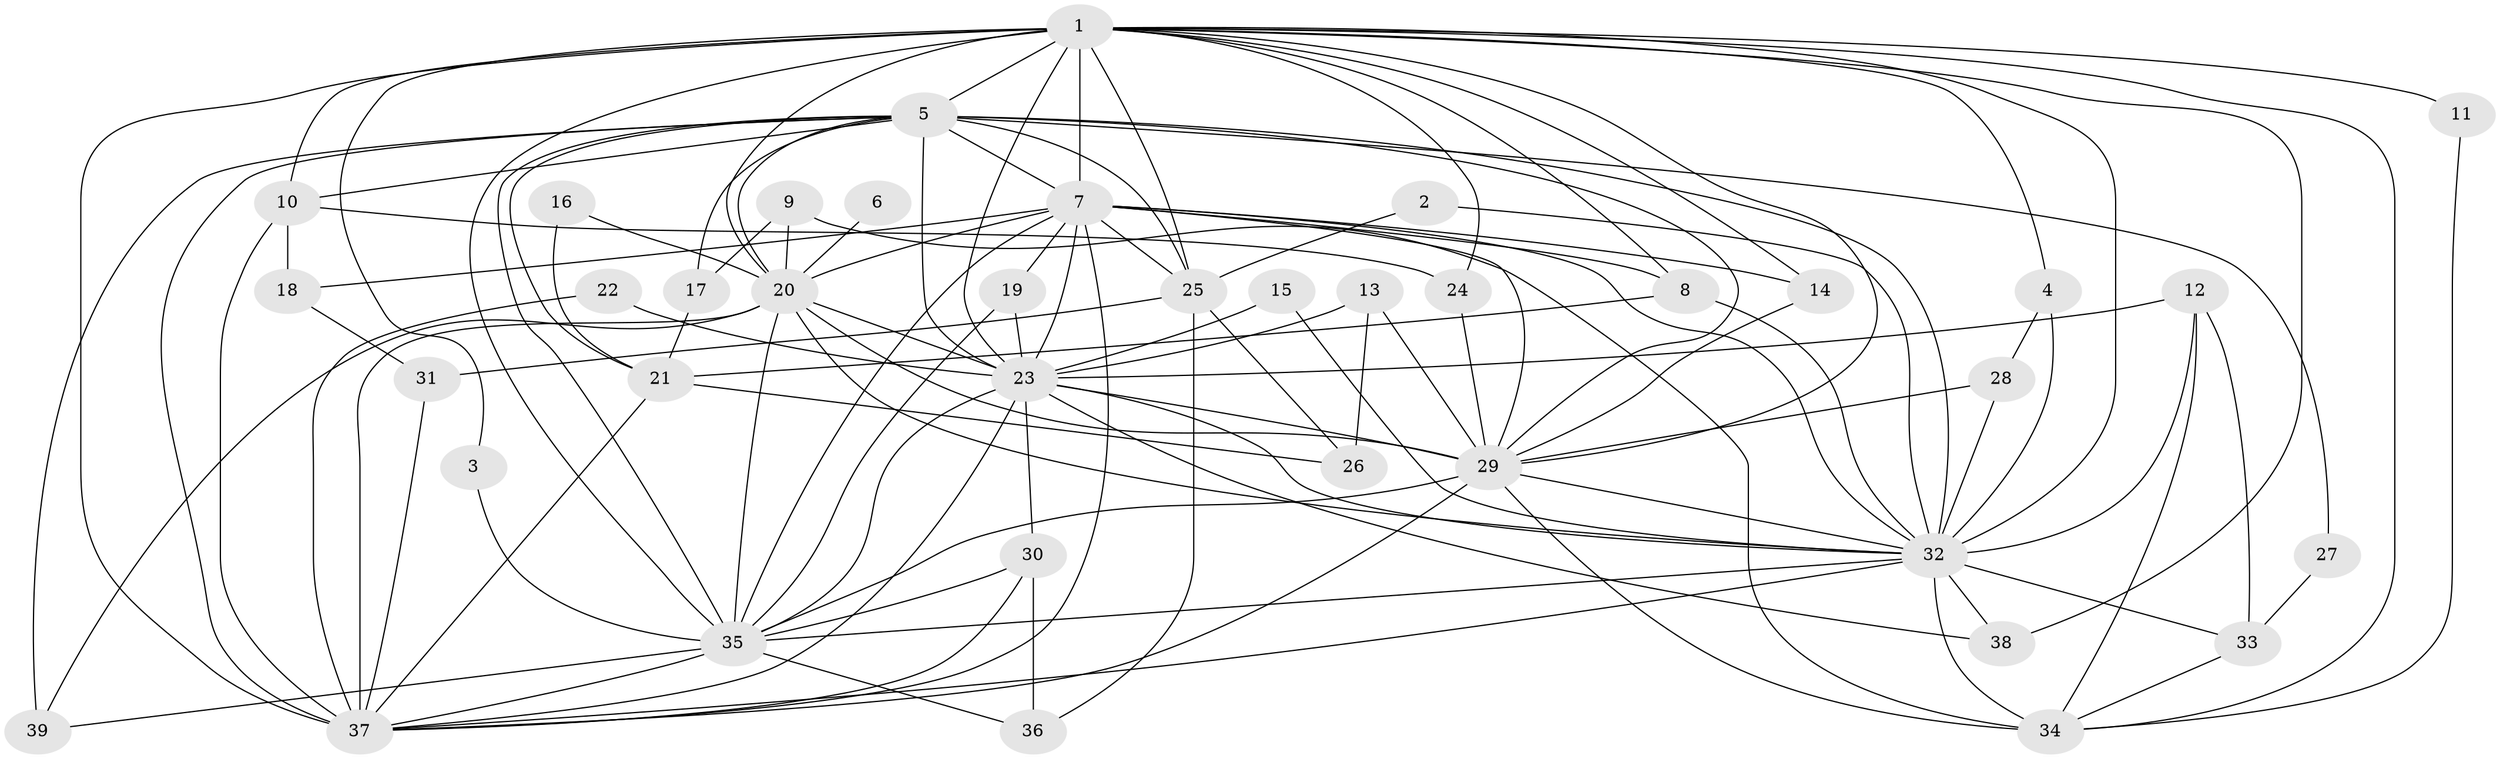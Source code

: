 // original degree distribution, {21: 0.012987012987012988, 20: 0.012987012987012988, 18: 0.025974025974025976, 19: 0.012987012987012988, 15: 0.012987012987012988, 17: 0.03896103896103896, 16: 0.012987012987012988, 2: 0.5714285714285714, 8: 0.025974025974025976, 4: 0.07792207792207792, 3: 0.16883116883116883, 6: 0.012987012987012988, 7: 0.012987012987012988}
// Generated by graph-tools (version 1.1) at 2025/01/03/09/25 03:01:29]
// undirected, 39 vertices, 113 edges
graph export_dot {
graph [start="1"]
  node [color=gray90,style=filled];
  1;
  2;
  3;
  4;
  5;
  6;
  7;
  8;
  9;
  10;
  11;
  12;
  13;
  14;
  15;
  16;
  17;
  18;
  19;
  20;
  21;
  22;
  23;
  24;
  25;
  26;
  27;
  28;
  29;
  30;
  31;
  32;
  33;
  34;
  35;
  36;
  37;
  38;
  39;
  1 -- 3 [weight=1.0];
  1 -- 4 [weight=1.0];
  1 -- 5 [weight=2.0];
  1 -- 7 [weight=3.0];
  1 -- 8 [weight=1.0];
  1 -- 10 [weight=1.0];
  1 -- 11 [weight=1.0];
  1 -- 14 [weight=1.0];
  1 -- 20 [weight=2.0];
  1 -- 23 [weight=3.0];
  1 -- 24 [weight=1.0];
  1 -- 25 [weight=2.0];
  1 -- 29 [weight=3.0];
  1 -- 32 [weight=3.0];
  1 -- 34 [weight=1.0];
  1 -- 35 [weight=3.0];
  1 -- 37 [weight=2.0];
  1 -- 38 [weight=1.0];
  2 -- 25 [weight=1.0];
  2 -- 32 [weight=1.0];
  3 -- 35 [weight=1.0];
  4 -- 28 [weight=1.0];
  4 -- 32 [weight=2.0];
  5 -- 7 [weight=3.0];
  5 -- 10 [weight=1.0];
  5 -- 17 [weight=1.0];
  5 -- 20 [weight=1.0];
  5 -- 21 [weight=1.0];
  5 -- 23 [weight=1.0];
  5 -- 25 [weight=1.0];
  5 -- 27 [weight=1.0];
  5 -- 29 [weight=1.0];
  5 -- 32 [weight=2.0];
  5 -- 35 [weight=1.0];
  5 -- 37 [weight=1.0];
  5 -- 39 [weight=1.0];
  6 -- 20 [weight=1.0];
  7 -- 8 [weight=1.0];
  7 -- 14 [weight=1.0];
  7 -- 18 [weight=1.0];
  7 -- 19 [weight=1.0];
  7 -- 20 [weight=1.0];
  7 -- 23 [weight=1.0];
  7 -- 25 [weight=1.0];
  7 -- 29 [weight=1.0];
  7 -- 32 [weight=1.0];
  7 -- 35 [weight=1.0];
  7 -- 37 [weight=1.0];
  8 -- 21 [weight=1.0];
  8 -- 32 [weight=1.0];
  9 -- 17 [weight=1.0];
  9 -- 20 [weight=1.0];
  9 -- 34 [weight=1.0];
  10 -- 18 [weight=1.0];
  10 -- 24 [weight=1.0];
  10 -- 37 [weight=3.0];
  11 -- 34 [weight=1.0];
  12 -- 23 [weight=1.0];
  12 -- 32 [weight=1.0];
  12 -- 33 [weight=1.0];
  12 -- 34 [weight=1.0];
  13 -- 23 [weight=1.0];
  13 -- 26 [weight=1.0];
  13 -- 29 [weight=1.0];
  14 -- 29 [weight=1.0];
  15 -- 23 [weight=1.0];
  15 -- 32 [weight=1.0];
  16 -- 20 [weight=1.0];
  16 -- 21 [weight=1.0];
  17 -- 21 [weight=1.0];
  18 -- 31 [weight=1.0];
  19 -- 23 [weight=2.0];
  19 -- 35 [weight=1.0];
  20 -- 23 [weight=1.0];
  20 -- 29 [weight=1.0];
  20 -- 32 [weight=1.0];
  20 -- 35 [weight=2.0];
  20 -- 37 [weight=1.0];
  20 -- 39 [weight=1.0];
  21 -- 26 [weight=1.0];
  21 -- 37 [weight=1.0];
  22 -- 23 [weight=1.0];
  22 -- 37 [weight=2.0];
  23 -- 29 [weight=3.0];
  23 -- 30 [weight=1.0];
  23 -- 32 [weight=1.0];
  23 -- 35 [weight=1.0];
  23 -- 37 [weight=1.0];
  23 -- 38 [weight=1.0];
  24 -- 29 [weight=1.0];
  25 -- 26 [weight=1.0];
  25 -- 31 [weight=1.0];
  25 -- 36 [weight=1.0];
  27 -- 33 [weight=1.0];
  28 -- 29 [weight=1.0];
  28 -- 32 [weight=1.0];
  29 -- 32 [weight=1.0];
  29 -- 34 [weight=2.0];
  29 -- 35 [weight=2.0];
  29 -- 37 [weight=1.0];
  30 -- 35 [weight=1.0];
  30 -- 36 [weight=1.0];
  30 -- 37 [weight=1.0];
  31 -- 37 [weight=1.0];
  32 -- 33 [weight=1.0];
  32 -- 34 [weight=1.0];
  32 -- 35 [weight=1.0];
  32 -- 37 [weight=1.0];
  32 -- 38 [weight=1.0];
  33 -- 34 [weight=1.0];
  35 -- 36 [weight=1.0];
  35 -- 37 [weight=1.0];
  35 -- 39 [weight=1.0];
}
